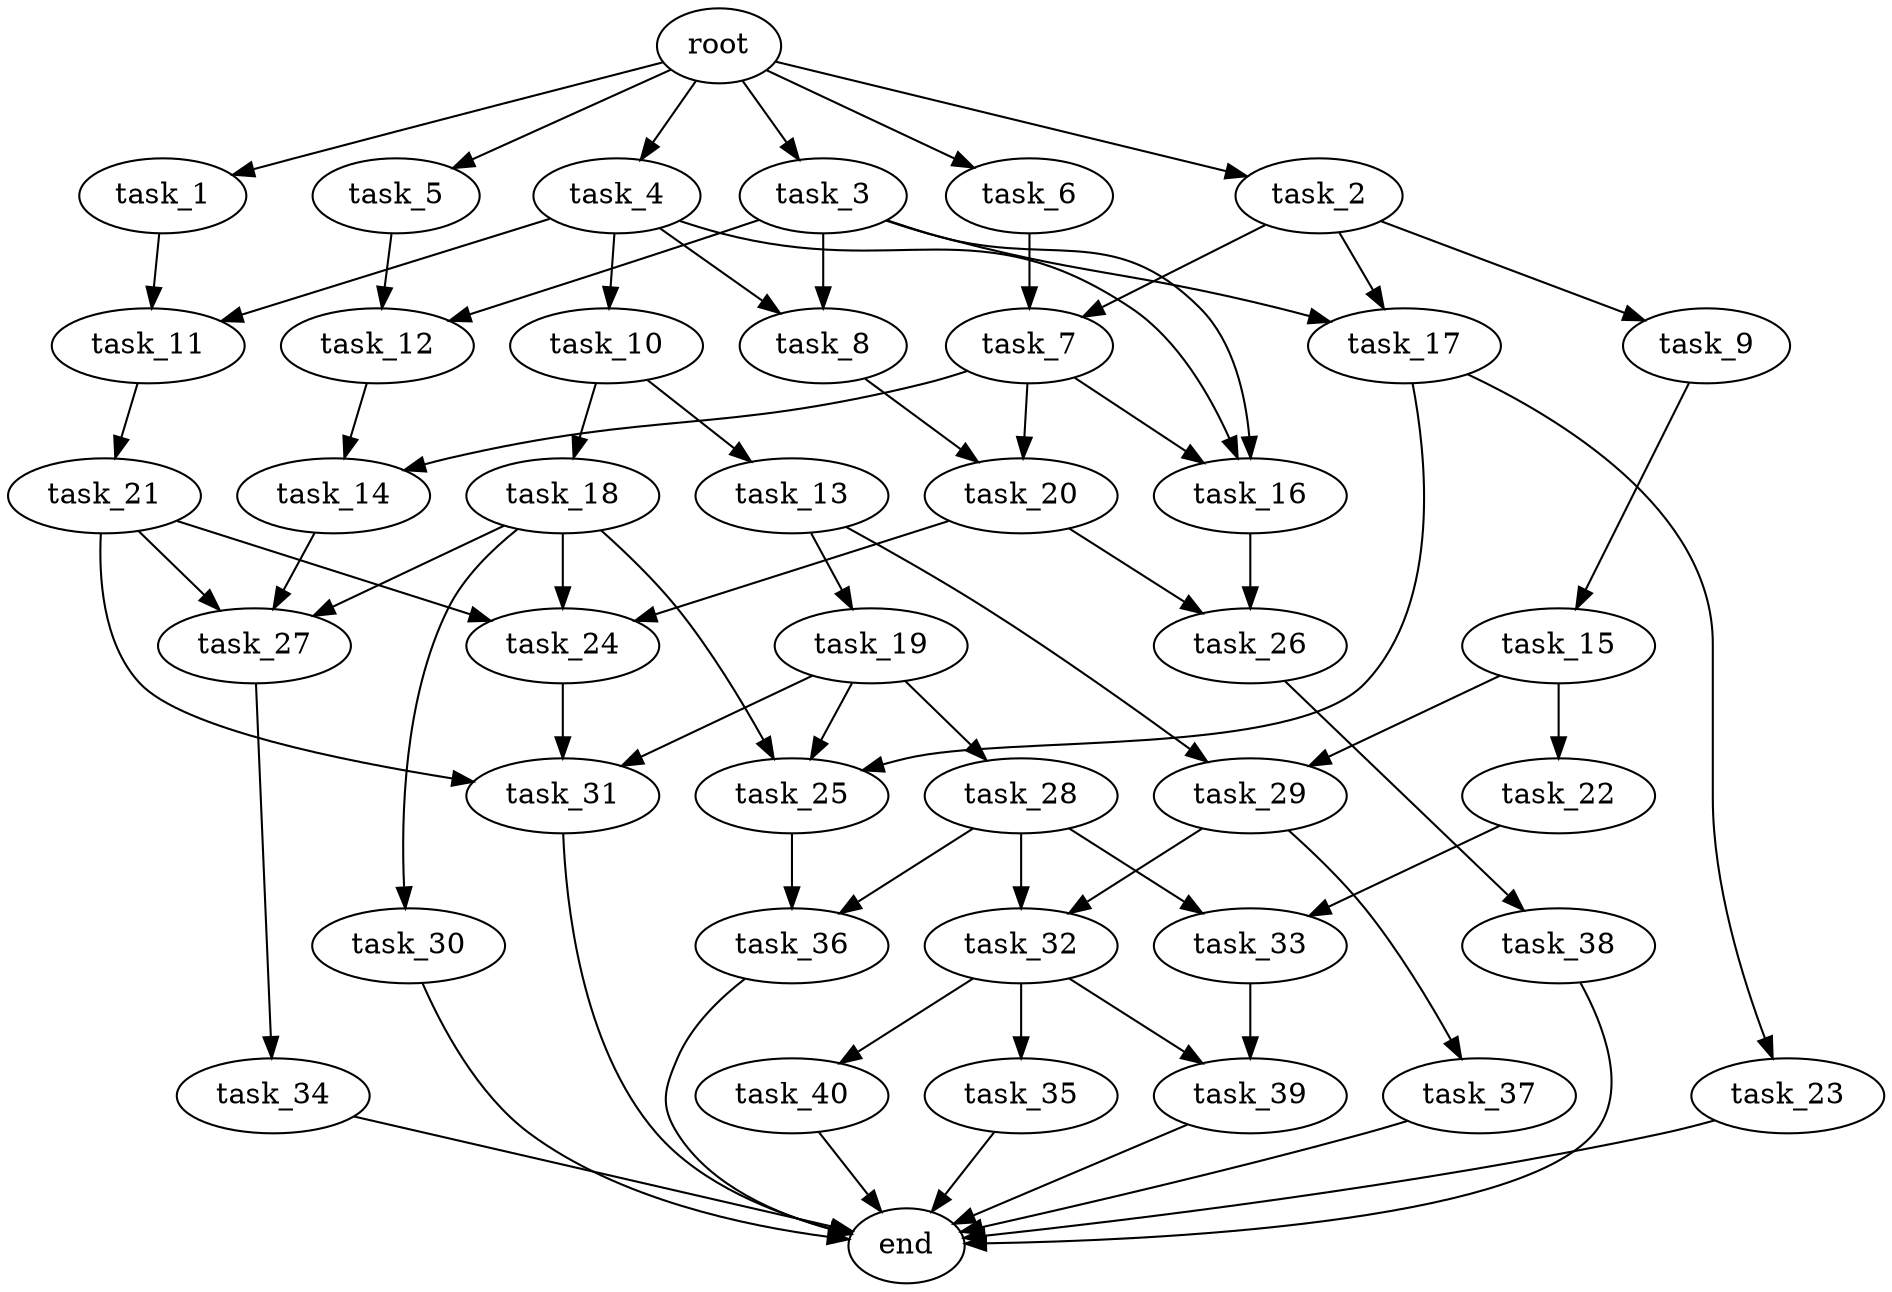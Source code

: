 digraph G {
  root [size="0.000000e+00"];
  task_1 [size="3.955824e+10"];
  task_2 [size="9.280102e+10"];
  task_3 [size="5.891294e+10"];
  task_4 [size="7.530062e+10"];
  task_5 [size="2.425338e+10"];
  task_6 [size="7.057166e+10"];
  task_7 [size="8.577391e+10"];
  task_8 [size="2.758604e+10"];
  task_9 [size="4.509453e+10"];
  task_10 [size="2.264923e+10"];
  task_11 [size="8.809294e+10"];
  task_12 [size="8.770857e+10"];
  task_13 [size="2.638680e+10"];
  task_14 [size="5.258720e+10"];
  task_15 [size="6.760540e+10"];
  task_16 [size="6.574169e+10"];
  task_17 [size="5.614011e+10"];
  task_18 [size="1.461895e+10"];
  task_19 [size="4.783946e+09"];
  task_20 [size="3.282552e+10"];
  task_21 [size="4.201862e+10"];
  task_22 [size="6.054782e+10"];
  task_23 [size="4.770803e+10"];
  task_24 [size="9.351857e+10"];
  task_25 [size="9.883283e+10"];
  task_26 [size="6.690410e+10"];
  task_27 [size="5.332253e+10"];
  task_28 [size="7.705600e+10"];
  task_29 [size="5.224327e+10"];
  task_30 [size="8.581478e+10"];
  task_31 [size="2.696818e+10"];
  task_32 [size="2.492523e+10"];
  task_33 [size="1.037010e+10"];
  task_34 [size="8.075302e+08"];
  task_35 [size="8.942268e+10"];
  task_36 [size="5.710498e+10"];
  task_37 [size="1.291759e+10"];
  task_38 [size="6.913028e+10"];
  task_39 [size="1.152320e+10"];
  task_40 [size="4.787893e+10"];
  end [size="0.000000e+00"];

  root -> task_1 [size="1.000000e-12"];
  root -> task_2 [size="1.000000e-12"];
  root -> task_3 [size="1.000000e-12"];
  root -> task_4 [size="1.000000e-12"];
  root -> task_5 [size="1.000000e-12"];
  root -> task_6 [size="1.000000e-12"];
  task_1 -> task_11 [size="4.404647e+08"];
  task_2 -> task_7 [size="4.288695e+08"];
  task_2 -> task_9 [size="4.509453e+08"];
  task_2 -> task_17 [size="2.807006e+08"];
  task_3 -> task_8 [size="1.379302e+08"];
  task_3 -> task_12 [size="4.385429e+08"];
  task_3 -> task_16 [size="2.191390e+08"];
  task_3 -> task_17 [size="2.807006e+08"];
  task_4 -> task_8 [size="1.379302e+08"];
  task_4 -> task_10 [size="2.264923e+08"];
  task_4 -> task_11 [size="4.404647e+08"];
  task_4 -> task_16 [size="2.191390e+08"];
  task_5 -> task_12 [size="4.385429e+08"];
  task_6 -> task_7 [size="4.288695e+08"];
  task_7 -> task_14 [size="2.629360e+08"];
  task_7 -> task_16 [size="2.191390e+08"];
  task_7 -> task_20 [size="1.641276e+08"];
  task_8 -> task_20 [size="1.641276e+08"];
  task_9 -> task_15 [size="6.760540e+08"];
  task_10 -> task_13 [size="2.638680e+08"];
  task_10 -> task_18 [size="1.461895e+08"];
  task_11 -> task_21 [size="4.201862e+08"];
  task_12 -> task_14 [size="2.629360e+08"];
  task_13 -> task_19 [size="4.783946e+07"];
  task_13 -> task_29 [size="2.612164e+08"];
  task_14 -> task_27 [size="1.777418e+08"];
  task_15 -> task_22 [size="6.054782e+08"];
  task_15 -> task_29 [size="2.612164e+08"];
  task_16 -> task_26 [size="3.345205e+08"];
  task_17 -> task_23 [size="4.770803e+08"];
  task_17 -> task_25 [size="3.294428e+08"];
  task_18 -> task_24 [size="3.117286e+08"];
  task_18 -> task_25 [size="3.294428e+08"];
  task_18 -> task_27 [size="1.777418e+08"];
  task_18 -> task_30 [size="8.581478e+08"];
  task_19 -> task_25 [size="3.294428e+08"];
  task_19 -> task_28 [size="7.705600e+08"];
  task_19 -> task_31 [size="8.989392e+07"];
  task_20 -> task_24 [size="3.117286e+08"];
  task_20 -> task_26 [size="3.345205e+08"];
  task_21 -> task_24 [size="3.117286e+08"];
  task_21 -> task_27 [size="1.777418e+08"];
  task_21 -> task_31 [size="8.989392e+07"];
  task_22 -> task_33 [size="5.185049e+07"];
  task_23 -> end [size="1.000000e-12"];
  task_24 -> task_31 [size="8.989392e+07"];
  task_25 -> task_36 [size="2.855249e+08"];
  task_26 -> task_38 [size="6.913028e+08"];
  task_27 -> task_34 [size="8.075302e+06"];
  task_28 -> task_32 [size="1.246262e+08"];
  task_28 -> task_33 [size="5.185049e+07"];
  task_28 -> task_36 [size="2.855249e+08"];
  task_29 -> task_32 [size="1.246262e+08"];
  task_29 -> task_37 [size="1.291759e+08"];
  task_30 -> end [size="1.000000e-12"];
  task_31 -> end [size="1.000000e-12"];
  task_32 -> task_35 [size="8.942268e+08"];
  task_32 -> task_39 [size="5.761601e+07"];
  task_32 -> task_40 [size="4.787893e+08"];
  task_33 -> task_39 [size="5.761601e+07"];
  task_34 -> end [size="1.000000e-12"];
  task_35 -> end [size="1.000000e-12"];
  task_36 -> end [size="1.000000e-12"];
  task_37 -> end [size="1.000000e-12"];
  task_38 -> end [size="1.000000e-12"];
  task_39 -> end [size="1.000000e-12"];
  task_40 -> end [size="1.000000e-12"];
}
